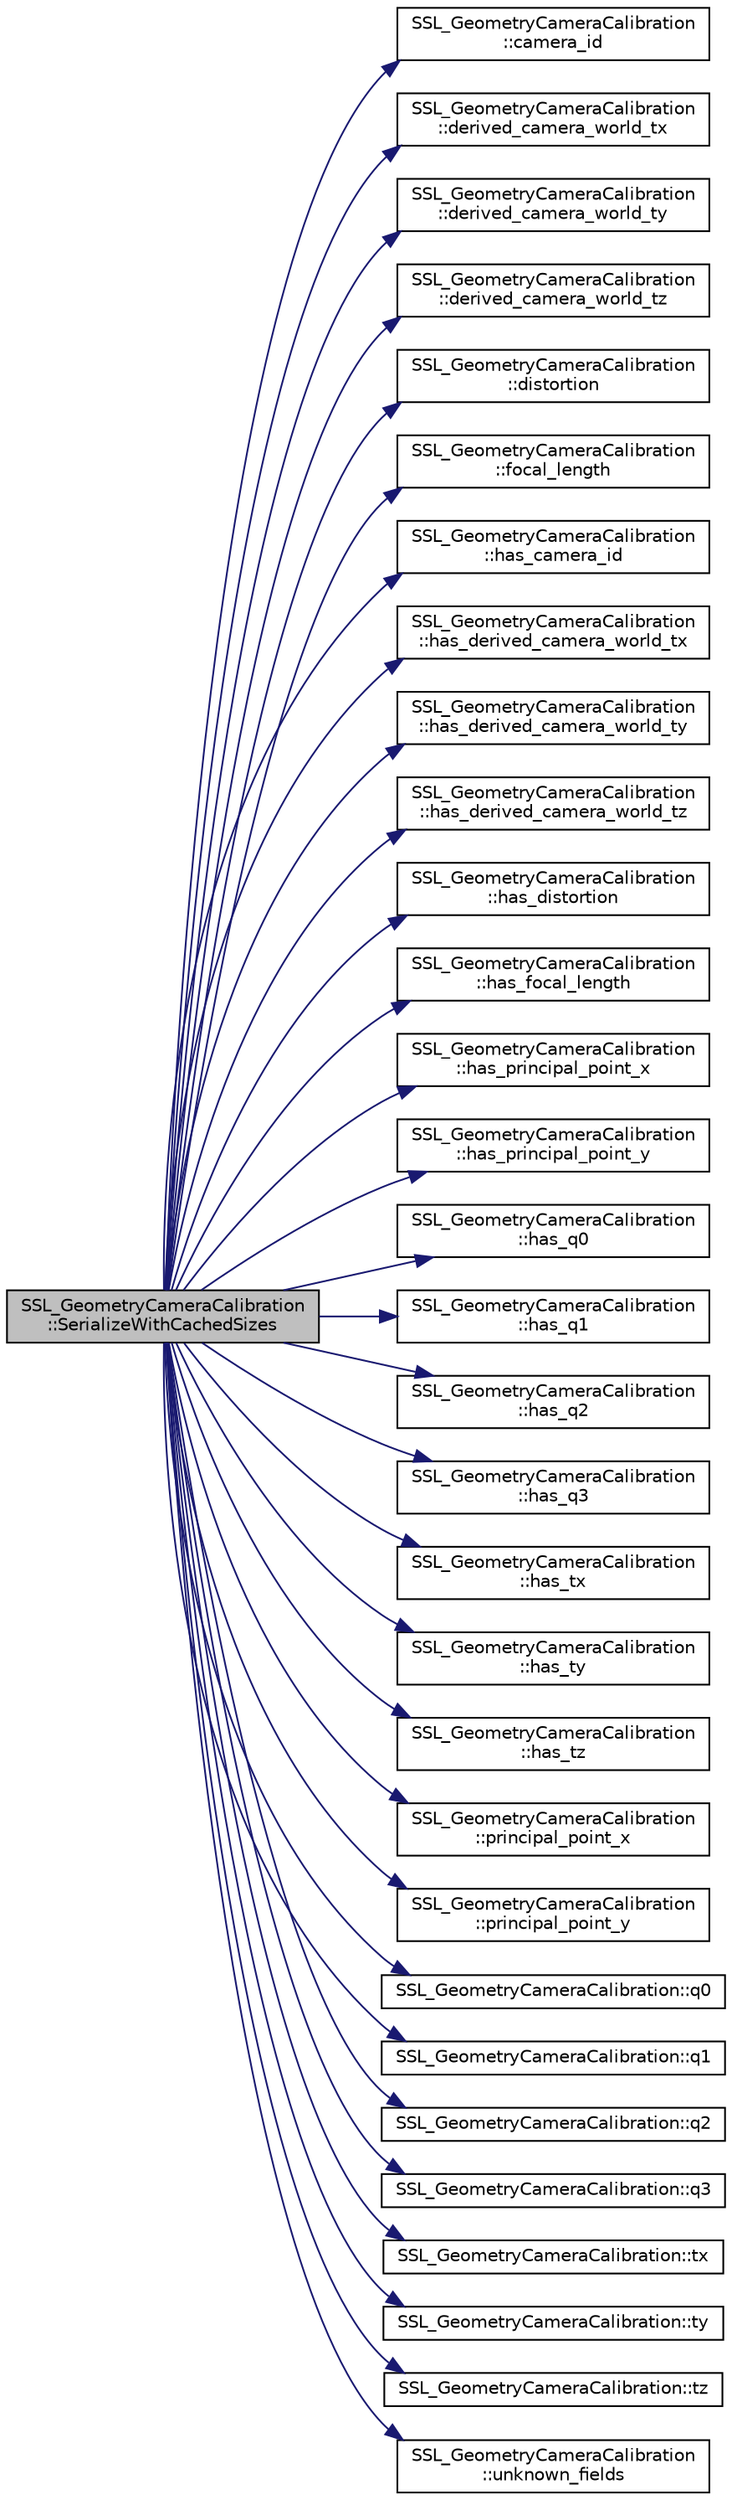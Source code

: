 digraph "SSL_GeometryCameraCalibration::SerializeWithCachedSizes"
{
 // INTERACTIVE_SVG=YES
  edge [fontname="Helvetica",fontsize="10",labelfontname="Helvetica",labelfontsize="10"];
  node [fontname="Helvetica",fontsize="10",shape=record];
  rankdir="LR";
  Node1 [label="SSL_GeometryCameraCalibration\l::SerializeWithCachedSizes",height=0.2,width=0.4,color="black", fillcolor="grey75", style="filled", fontcolor="black"];
  Node1 -> Node2 [color="midnightblue",fontsize="10",style="solid",fontname="Helvetica"];
  Node2 [label="SSL_GeometryCameraCalibration\l::camera_id",height=0.2,width=0.4,color="black", fillcolor="white", style="filled",URL="$d0/d73/class_s_s_l___geometry_camera_calibration.html#a373965d7280a2a26dc6fd7aecbc35e8f"];
  Node1 -> Node3 [color="midnightblue",fontsize="10",style="solid",fontname="Helvetica"];
  Node3 [label="SSL_GeometryCameraCalibration\l::derived_camera_world_tx",height=0.2,width=0.4,color="black", fillcolor="white", style="filled",URL="$d0/d73/class_s_s_l___geometry_camera_calibration.html#a0f33b317c09e946045659e0b85bdd245"];
  Node1 -> Node4 [color="midnightblue",fontsize="10",style="solid",fontname="Helvetica"];
  Node4 [label="SSL_GeometryCameraCalibration\l::derived_camera_world_ty",height=0.2,width=0.4,color="black", fillcolor="white", style="filled",URL="$d0/d73/class_s_s_l___geometry_camera_calibration.html#aaad5f7c1a9a8d5d08cfb3f0b7c488cec"];
  Node1 -> Node5 [color="midnightblue",fontsize="10",style="solid",fontname="Helvetica"];
  Node5 [label="SSL_GeometryCameraCalibration\l::derived_camera_world_tz",height=0.2,width=0.4,color="black", fillcolor="white", style="filled",URL="$d0/d73/class_s_s_l___geometry_camera_calibration.html#ae49985e5e3da456cffd1bad0434a485b"];
  Node1 -> Node6 [color="midnightblue",fontsize="10",style="solid",fontname="Helvetica"];
  Node6 [label="SSL_GeometryCameraCalibration\l::distortion",height=0.2,width=0.4,color="black", fillcolor="white", style="filled",URL="$d0/d73/class_s_s_l___geometry_camera_calibration.html#af360499b7f602939a88d3d145ebf3d3f"];
  Node1 -> Node7 [color="midnightblue",fontsize="10",style="solid",fontname="Helvetica"];
  Node7 [label="SSL_GeometryCameraCalibration\l::focal_length",height=0.2,width=0.4,color="black", fillcolor="white", style="filled",URL="$d0/d73/class_s_s_l___geometry_camera_calibration.html#a3b2dabb74fdc11b2dcde63d72723dd1a"];
  Node1 -> Node8 [color="midnightblue",fontsize="10",style="solid",fontname="Helvetica"];
  Node8 [label="SSL_GeometryCameraCalibration\l::has_camera_id",height=0.2,width=0.4,color="black", fillcolor="white", style="filled",URL="$d0/d73/class_s_s_l___geometry_camera_calibration.html#a790ef90780a15f12742dfb8139287802"];
  Node1 -> Node9 [color="midnightblue",fontsize="10",style="solid",fontname="Helvetica"];
  Node9 [label="SSL_GeometryCameraCalibration\l::has_derived_camera_world_tx",height=0.2,width=0.4,color="black", fillcolor="white", style="filled",URL="$d0/d73/class_s_s_l___geometry_camera_calibration.html#a1c1a73e8e1007f75d6b3d70775e4b4f4"];
  Node1 -> Node10 [color="midnightblue",fontsize="10",style="solid",fontname="Helvetica"];
  Node10 [label="SSL_GeometryCameraCalibration\l::has_derived_camera_world_ty",height=0.2,width=0.4,color="black", fillcolor="white", style="filled",URL="$d0/d73/class_s_s_l___geometry_camera_calibration.html#af176feb6e5e9b844f5f95b32a1b85387"];
  Node1 -> Node11 [color="midnightblue",fontsize="10",style="solid",fontname="Helvetica"];
  Node11 [label="SSL_GeometryCameraCalibration\l::has_derived_camera_world_tz",height=0.2,width=0.4,color="black", fillcolor="white", style="filled",URL="$d0/d73/class_s_s_l___geometry_camera_calibration.html#a41f860558caff969dd7ceb6c4a6fab03"];
  Node1 -> Node12 [color="midnightblue",fontsize="10",style="solid",fontname="Helvetica"];
  Node12 [label="SSL_GeometryCameraCalibration\l::has_distortion",height=0.2,width=0.4,color="black", fillcolor="white", style="filled",URL="$d0/d73/class_s_s_l___geometry_camera_calibration.html#a2e33d6a4ae7c4e0ccf1bcbbb665035fa"];
  Node1 -> Node13 [color="midnightblue",fontsize="10",style="solid",fontname="Helvetica"];
  Node13 [label="SSL_GeometryCameraCalibration\l::has_focal_length",height=0.2,width=0.4,color="black", fillcolor="white", style="filled",URL="$d0/d73/class_s_s_l___geometry_camera_calibration.html#a3040eb19ea1d2157e7763c1e443f0a72"];
  Node1 -> Node14 [color="midnightblue",fontsize="10",style="solid",fontname="Helvetica"];
  Node14 [label="SSL_GeometryCameraCalibration\l::has_principal_point_x",height=0.2,width=0.4,color="black", fillcolor="white", style="filled",URL="$d0/d73/class_s_s_l___geometry_camera_calibration.html#a2f97c94ebc54ca221e8893a42799095c"];
  Node1 -> Node15 [color="midnightblue",fontsize="10",style="solid",fontname="Helvetica"];
  Node15 [label="SSL_GeometryCameraCalibration\l::has_principal_point_y",height=0.2,width=0.4,color="black", fillcolor="white", style="filled",URL="$d0/d73/class_s_s_l___geometry_camera_calibration.html#aa69323b324335de72fcc816175c32840"];
  Node1 -> Node16 [color="midnightblue",fontsize="10",style="solid",fontname="Helvetica"];
  Node16 [label="SSL_GeometryCameraCalibration\l::has_q0",height=0.2,width=0.4,color="black", fillcolor="white", style="filled",URL="$d0/d73/class_s_s_l___geometry_camera_calibration.html#a20d503ba30eb1f1b898afa69743f77ef"];
  Node1 -> Node17 [color="midnightblue",fontsize="10",style="solid",fontname="Helvetica"];
  Node17 [label="SSL_GeometryCameraCalibration\l::has_q1",height=0.2,width=0.4,color="black", fillcolor="white", style="filled",URL="$d0/d73/class_s_s_l___geometry_camera_calibration.html#ab3734353b05707381483b83ebda64b99"];
  Node1 -> Node18 [color="midnightblue",fontsize="10",style="solid",fontname="Helvetica"];
  Node18 [label="SSL_GeometryCameraCalibration\l::has_q2",height=0.2,width=0.4,color="black", fillcolor="white", style="filled",URL="$d0/d73/class_s_s_l___geometry_camera_calibration.html#aa917c4e1228a15a683bf758f41291fa1"];
  Node1 -> Node19 [color="midnightblue",fontsize="10",style="solid",fontname="Helvetica"];
  Node19 [label="SSL_GeometryCameraCalibration\l::has_q3",height=0.2,width=0.4,color="black", fillcolor="white", style="filled",URL="$d0/d73/class_s_s_l___geometry_camera_calibration.html#a92933d2d38d9a6bd1df39ba22dc4a246"];
  Node1 -> Node20 [color="midnightblue",fontsize="10",style="solid",fontname="Helvetica"];
  Node20 [label="SSL_GeometryCameraCalibration\l::has_tx",height=0.2,width=0.4,color="black", fillcolor="white", style="filled",URL="$d0/d73/class_s_s_l___geometry_camera_calibration.html#a56b198945abe6af44fbc4345dc7e20dd"];
  Node1 -> Node21 [color="midnightblue",fontsize="10",style="solid",fontname="Helvetica"];
  Node21 [label="SSL_GeometryCameraCalibration\l::has_ty",height=0.2,width=0.4,color="black", fillcolor="white", style="filled",URL="$d0/d73/class_s_s_l___geometry_camera_calibration.html#ad0ffa28a8b76d93b058d86bf32510c97"];
  Node1 -> Node22 [color="midnightblue",fontsize="10",style="solid",fontname="Helvetica"];
  Node22 [label="SSL_GeometryCameraCalibration\l::has_tz",height=0.2,width=0.4,color="black", fillcolor="white", style="filled",URL="$d0/d73/class_s_s_l___geometry_camera_calibration.html#acfd66837d1c82b8c2d6af29b6e032205"];
  Node1 -> Node23 [color="midnightblue",fontsize="10",style="solid",fontname="Helvetica"];
  Node23 [label="SSL_GeometryCameraCalibration\l::principal_point_x",height=0.2,width=0.4,color="black", fillcolor="white", style="filled",URL="$d0/d73/class_s_s_l___geometry_camera_calibration.html#a7175ec36344c69d2ad0aaee0931ccbe9"];
  Node1 -> Node24 [color="midnightblue",fontsize="10",style="solid",fontname="Helvetica"];
  Node24 [label="SSL_GeometryCameraCalibration\l::principal_point_y",height=0.2,width=0.4,color="black", fillcolor="white", style="filled",URL="$d0/d73/class_s_s_l___geometry_camera_calibration.html#a0f850a4992b79d88076db0353c04417f"];
  Node1 -> Node25 [color="midnightblue",fontsize="10",style="solid",fontname="Helvetica"];
  Node25 [label="SSL_GeometryCameraCalibration::q0",height=0.2,width=0.4,color="black", fillcolor="white", style="filled",URL="$d0/d73/class_s_s_l___geometry_camera_calibration.html#a20d0fa157fcf3592aa4f05ef3e3c777c"];
  Node1 -> Node26 [color="midnightblue",fontsize="10",style="solid",fontname="Helvetica"];
  Node26 [label="SSL_GeometryCameraCalibration::q1",height=0.2,width=0.4,color="black", fillcolor="white", style="filled",URL="$d0/d73/class_s_s_l___geometry_camera_calibration.html#a01c6c9560a12a2d11e2c24cad143c0a5"];
  Node1 -> Node27 [color="midnightblue",fontsize="10",style="solid",fontname="Helvetica"];
  Node27 [label="SSL_GeometryCameraCalibration::q2",height=0.2,width=0.4,color="black", fillcolor="white", style="filled",URL="$d0/d73/class_s_s_l___geometry_camera_calibration.html#a1069bc816ff1dd5d4a3b45a05e8f78a9"];
  Node1 -> Node28 [color="midnightblue",fontsize="10",style="solid",fontname="Helvetica"];
  Node28 [label="SSL_GeometryCameraCalibration::q3",height=0.2,width=0.4,color="black", fillcolor="white", style="filled",URL="$d0/d73/class_s_s_l___geometry_camera_calibration.html#ab00aad751be9d0285cc731d502a49433"];
  Node1 -> Node29 [color="midnightblue",fontsize="10",style="solid",fontname="Helvetica"];
  Node29 [label="SSL_GeometryCameraCalibration::tx",height=0.2,width=0.4,color="black", fillcolor="white", style="filled",URL="$d0/d73/class_s_s_l___geometry_camera_calibration.html#a0ac24827d1e598a2d64a48b98846c2b9"];
  Node1 -> Node30 [color="midnightblue",fontsize="10",style="solid",fontname="Helvetica"];
  Node30 [label="SSL_GeometryCameraCalibration::ty",height=0.2,width=0.4,color="black", fillcolor="white", style="filled",URL="$d0/d73/class_s_s_l___geometry_camera_calibration.html#ab44831e97df279d892da35a27a01d910"];
  Node1 -> Node31 [color="midnightblue",fontsize="10",style="solid",fontname="Helvetica"];
  Node31 [label="SSL_GeometryCameraCalibration::tz",height=0.2,width=0.4,color="black", fillcolor="white", style="filled",URL="$d0/d73/class_s_s_l___geometry_camera_calibration.html#afc6cdaae7c4708b0fcb70fb47cbb30b8"];
  Node1 -> Node32 [color="midnightblue",fontsize="10",style="solid",fontname="Helvetica"];
  Node32 [label="SSL_GeometryCameraCalibration\l::unknown_fields",height=0.2,width=0.4,color="black", fillcolor="white", style="filled",URL="$d0/d73/class_s_s_l___geometry_camera_calibration.html#a88ca7c8868055631a5d9ddfa5455b408"];
}
